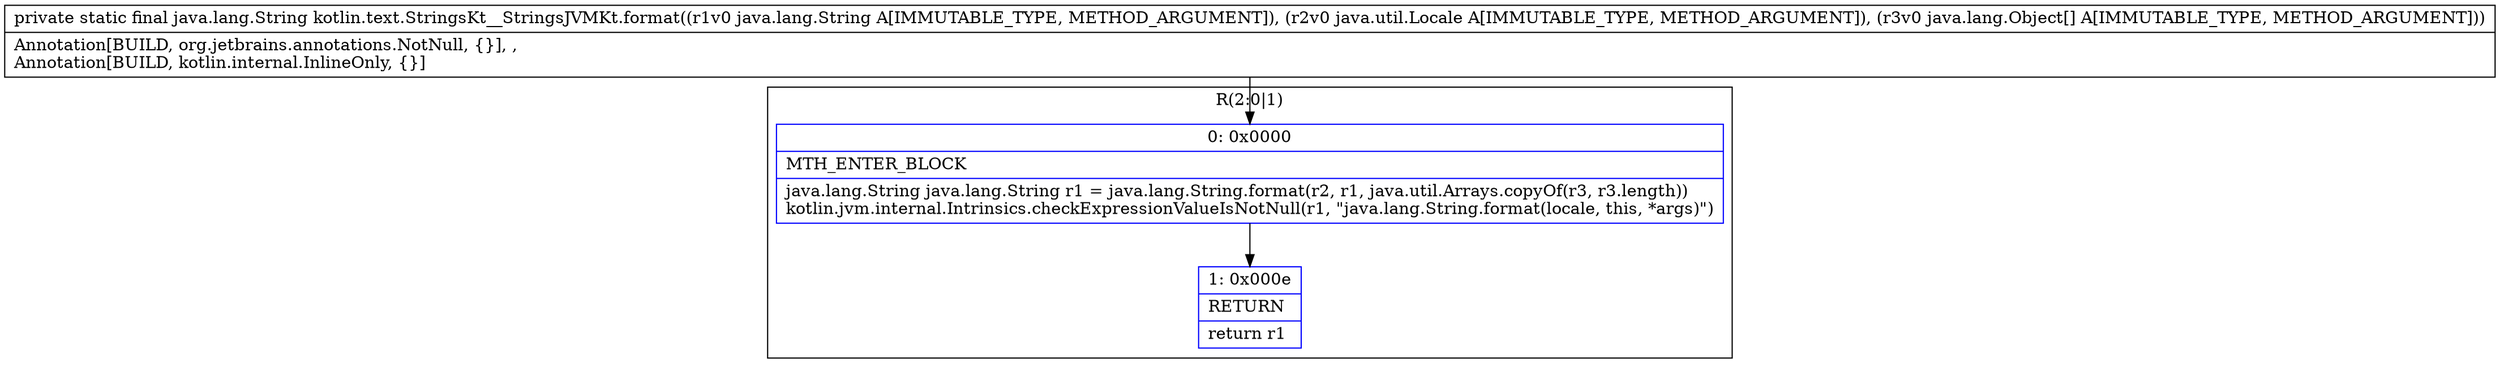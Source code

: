 digraph "CFG forkotlin.text.StringsKt__StringsJVMKt.format(Ljava\/lang\/String;Ljava\/util\/Locale;[Ljava\/lang\/Object;)Ljava\/lang\/String;" {
subgraph cluster_Region_93533135 {
label = "R(2:0|1)";
node [shape=record,color=blue];
Node_0 [shape=record,label="{0\:\ 0x0000|MTH_ENTER_BLOCK\l|java.lang.String java.lang.String r1 = java.lang.String.format(r2, r1, java.util.Arrays.copyOf(r3, r3.length))\lkotlin.jvm.internal.Intrinsics.checkExpressionValueIsNotNull(r1, \"java.lang.String.format(locale, this, *args)\")\l}"];
Node_1 [shape=record,label="{1\:\ 0x000e|RETURN\l|return r1\l}"];
}
MethodNode[shape=record,label="{private static final java.lang.String kotlin.text.StringsKt__StringsJVMKt.format((r1v0 java.lang.String A[IMMUTABLE_TYPE, METHOD_ARGUMENT]), (r2v0 java.util.Locale A[IMMUTABLE_TYPE, METHOD_ARGUMENT]), (r3v0 java.lang.Object[] A[IMMUTABLE_TYPE, METHOD_ARGUMENT]))  | Annotation[BUILD, org.jetbrains.annotations.NotNull, \{\}], , \lAnnotation[BUILD, kotlin.internal.InlineOnly, \{\}]\l}"];
MethodNode -> Node_0;
Node_0 -> Node_1;
}

